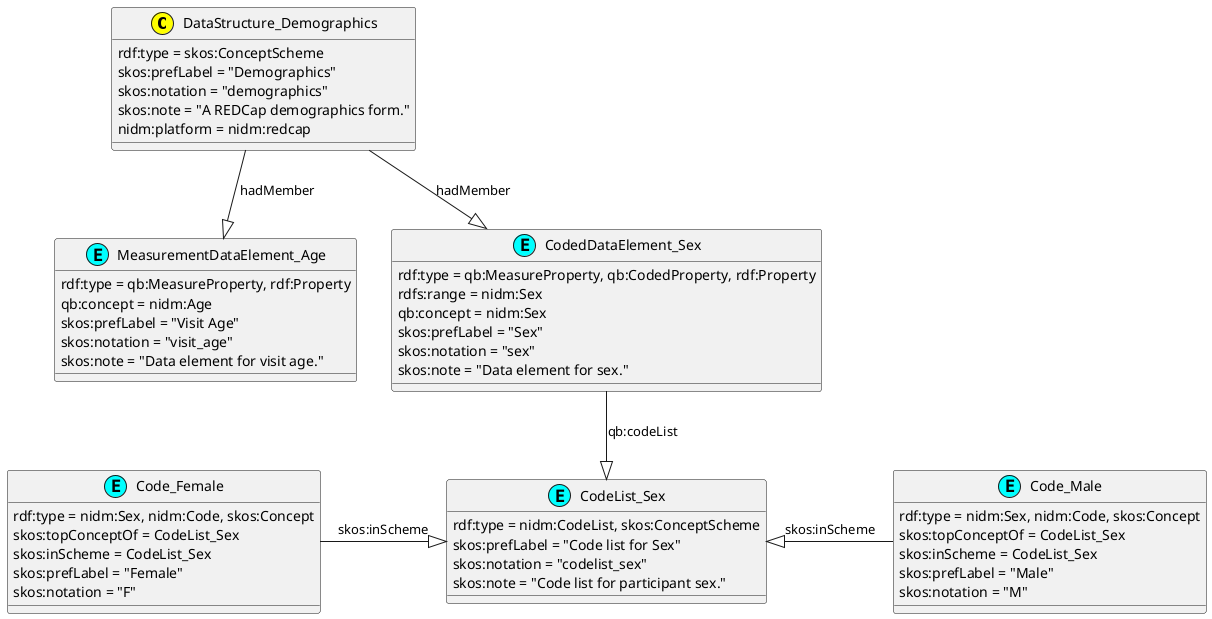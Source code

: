 @startuml

class DataStructure_Demographics << (C, yellow) >> {
    rdf:type = skos:ConceptScheme
    skos:prefLabel = "Demographics"
    skos:notation = "demographics"
    skos:note = "A REDCap demographics form."
    nidm:platform = nidm:redcap
}

class MeasurementDataElement_Age << (E, cyan) >> {
    rdf:type = qb:MeasureProperty, rdf:Property
    qb:concept = nidm:Age
    skos:prefLabel = "Visit Age"
    skos:notation = "visit_age"
    skos:note = "Data element for visit age."
}

class CodedDataElement_Sex << (E, cyan) >> {
    rdf:type = qb:MeasureProperty, qb:CodedProperty, rdf:Property
    rdfs:range = nidm:Sex
    qb:concept = nidm:Sex
    skos:prefLabel = "Sex"
    skos:notation = "sex"
    skos:note = "Data element for sex."
}

class CodeList_Sex << (E, cyan) >> {
    rdf:type = nidm:CodeList, skos:ConceptScheme
    skos:prefLabel = "Code list for Sex"
    skos:notation = "codelist_sex"
    skos:note = "Code list for participant sex."
}

class Code_Female << (E, cyan) >> {
    rdf:type = nidm:Sex, nidm:Code, skos:Concept
    skos:topConceptOf = CodeList_Sex
    skos:inScheme = CodeList_Sex
    skos:prefLabel = "Female"
    skos:notation = "F"
}

class Code_Male << (E, cyan) >> {
    rdf:type = nidm:Sex, nidm:Code, skos:Concept
    skos:topConceptOf = CodeList_Sex
    skos:inScheme = CodeList_Sex
    skos:prefLabel = "Male"
    skos:notation = "M"
}

DataStructure_Demographics --|> MeasurementDataElement_Age : hadMember

DataStructure_Demographics --|> CodedDataElement_Sex : hadMember

CodedDataElement_Sex --|> CodeList_Sex  : qb:codeList

Code_Female -|> CodeList_Sex  : skos:inScheme

CodeList_Sex <|- Code_Male : skos:inScheme

@enduml